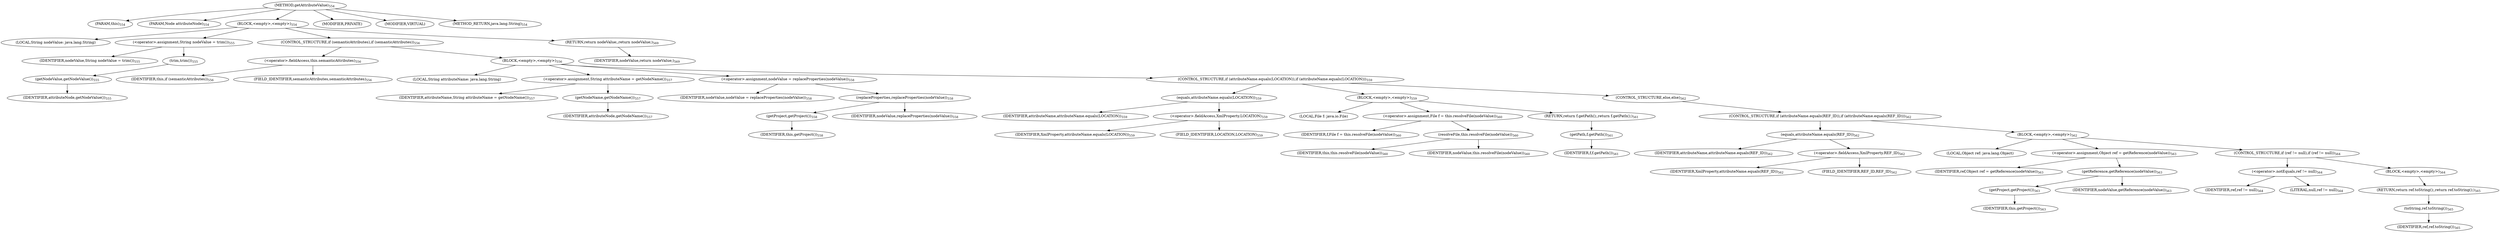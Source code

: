 digraph "getAttributeValue" {  
"943" [label = <(METHOD,getAttributeValue)<SUB>554</SUB>> ]
"36" [label = <(PARAM,this)<SUB>554</SUB>> ]
"944" [label = <(PARAM,Node attributeNode)<SUB>554</SUB>> ]
"945" [label = <(BLOCK,&lt;empty&gt;,&lt;empty&gt;)<SUB>554</SUB>> ]
"946" [label = <(LOCAL,String nodeValue: java.lang.String)> ]
"947" [label = <(&lt;operator&gt;.assignment,String nodeValue = trim())<SUB>555</SUB>> ]
"948" [label = <(IDENTIFIER,nodeValue,String nodeValue = trim())<SUB>555</SUB>> ]
"949" [label = <(trim,trim())<SUB>555</SUB>> ]
"950" [label = <(getNodeValue,getNodeValue())<SUB>555</SUB>> ]
"951" [label = <(IDENTIFIER,attributeNode,getNodeValue())<SUB>555</SUB>> ]
"952" [label = <(CONTROL_STRUCTURE,if (semanticAttributes),if (semanticAttributes))<SUB>556</SUB>> ]
"953" [label = <(&lt;operator&gt;.fieldAccess,this.semanticAttributes)<SUB>556</SUB>> ]
"954" [label = <(IDENTIFIER,this,if (semanticAttributes))<SUB>556</SUB>> ]
"955" [label = <(FIELD_IDENTIFIER,semanticAttributes,semanticAttributes)<SUB>556</SUB>> ]
"956" [label = <(BLOCK,&lt;empty&gt;,&lt;empty&gt;)<SUB>556</SUB>> ]
"957" [label = <(LOCAL,String attributeName: java.lang.String)> ]
"958" [label = <(&lt;operator&gt;.assignment,String attributeName = getNodeName())<SUB>557</SUB>> ]
"959" [label = <(IDENTIFIER,attributeName,String attributeName = getNodeName())<SUB>557</SUB>> ]
"960" [label = <(getNodeName,getNodeName())<SUB>557</SUB>> ]
"961" [label = <(IDENTIFIER,attributeNode,getNodeName())<SUB>557</SUB>> ]
"962" [label = <(&lt;operator&gt;.assignment,nodeValue = replaceProperties(nodeValue))<SUB>558</SUB>> ]
"963" [label = <(IDENTIFIER,nodeValue,nodeValue = replaceProperties(nodeValue))<SUB>558</SUB>> ]
"964" [label = <(replaceProperties,replaceProperties(nodeValue))<SUB>558</SUB>> ]
"965" [label = <(getProject,getProject())<SUB>558</SUB>> ]
"35" [label = <(IDENTIFIER,this,getProject())<SUB>558</SUB>> ]
"966" [label = <(IDENTIFIER,nodeValue,replaceProperties(nodeValue))<SUB>558</SUB>> ]
"967" [label = <(CONTROL_STRUCTURE,if (attributeName.equals(LOCATION)),if (attributeName.equals(LOCATION)))<SUB>559</SUB>> ]
"968" [label = <(equals,attributeName.equals(LOCATION))<SUB>559</SUB>> ]
"969" [label = <(IDENTIFIER,attributeName,attributeName.equals(LOCATION))<SUB>559</SUB>> ]
"970" [label = <(&lt;operator&gt;.fieldAccess,XmlProperty.LOCATION)<SUB>559</SUB>> ]
"971" [label = <(IDENTIFIER,XmlProperty,attributeName.equals(LOCATION))<SUB>559</SUB>> ]
"972" [label = <(FIELD_IDENTIFIER,LOCATION,LOCATION)<SUB>559</SUB>> ]
"973" [label = <(BLOCK,&lt;empty&gt;,&lt;empty&gt;)<SUB>559</SUB>> ]
"974" [label = <(LOCAL,File f: java.io.File)> ]
"975" [label = <(&lt;operator&gt;.assignment,File f = this.resolveFile(nodeValue))<SUB>560</SUB>> ]
"976" [label = <(IDENTIFIER,f,File f = this.resolveFile(nodeValue))<SUB>560</SUB>> ]
"977" [label = <(resolveFile,this.resolveFile(nodeValue))<SUB>560</SUB>> ]
"37" [label = <(IDENTIFIER,this,this.resolveFile(nodeValue))<SUB>560</SUB>> ]
"978" [label = <(IDENTIFIER,nodeValue,this.resolveFile(nodeValue))<SUB>560</SUB>> ]
"979" [label = <(RETURN,return f.getPath();,return f.getPath();)<SUB>561</SUB>> ]
"980" [label = <(getPath,f.getPath())<SUB>561</SUB>> ]
"981" [label = <(IDENTIFIER,f,f.getPath())<SUB>561</SUB>> ]
"982" [label = <(CONTROL_STRUCTURE,else,else)<SUB>562</SUB>> ]
"983" [label = <(CONTROL_STRUCTURE,if (attributeName.equals(REF_ID)),if (attributeName.equals(REF_ID)))<SUB>562</SUB>> ]
"984" [label = <(equals,attributeName.equals(REF_ID))<SUB>562</SUB>> ]
"985" [label = <(IDENTIFIER,attributeName,attributeName.equals(REF_ID))<SUB>562</SUB>> ]
"986" [label = <(&lt;operator&gt;.fieldAccess,XmlProperty.REF_ID)<SUB>562</SUB>> ]
"987" [label = <(IDENTIFIER,XmlProperty,attributeName.equals(REF_ID))<SUB>562</SUB>> ]
"988" [label = <(FIELD_IDENTIFIER,REF_ID,REF_ID)<SUB>562</SUB>> ]
"989" [label = <(BLOCK,&lt;empty&gt;,&lt;empty&gt;)<SUB>562</SUB>> ]
"990" [label = <(LOCAL,Object ref: java.lang.Object)> ]
"991" [label = <(&lt;operator&gt;.assignment,Object ref = getReference(nodeValue))<SUB>563</SUB>> ]
"992" [label = <(IDENTIFIER,ref,Object ref = getReference(nodeValue))<SUB>563</SUB>> ]
"993" [label = <(getReference,getReference(nodeValue))<SUB>563</SUB>> ]
"994" [label = <(getProject,getProject())<SUB>563</SUB>> ]
"38" [label = <(IDENTIFIER,this,getProject())<SUB>563</SUB>> ]
"995" [label = <(IDENTIFIER,nodeValue,getReference(nodeValue))<SUB>563</SUB>> ]
"996" [label = <(CONTROL_STRUCTURE,if (ref != null),if (ref != null))<SUB>564</SUB>> ]
"997" [label = <(&lt;operator&gt;.notEquals,ref != null)<SUB>564</SUB>> ]
"998" [label = <(IDENTIFIER,ref,ref != null)<SUB>564</SUB>> ]
"999" [label = <(LITERAL,null,ref != null)<SUB>564</SUB>> ]
"1000" [label = <(BLOCK,&lt;empty&gt;,&lt;empty&gt;)<SUB>564</SUB>> ]
"1001" [label = <(RETURN,return ref.toString();,return ref.toString();)<SUB>565</SUB>> ]
"1002" [label = <(toString,ref.toString())<SUB>565</SUB>> ]
"1003" [label = <(IDENTIFIER,ref,ref.toString())<SUB>565</SUB>> ]
"1004" [label = <(RETURN,return nodeValue;,return nodeValue;)<SUB>569</SUB>> ]
"1005" [label = <(IDENTIFIER,nodeValue,return nodeValue;)<SUB>569</SUB>> ]
"1006" [label = <(MODIFIER,PRIVATE)> ]
"1007" [label = <(MODIFIER,VIRTUAL)> ]
"1008" [label = <(METHOD_RETURN,java.lang.String)<SUB>554</SUB>> ]
  "943" -> "36" 
  "943" -> "944" 
  "943" -> "945" 
  "943" -> "1006" 
  "943" -> "1007" 
  "943" -> "1008" 
  "945" -> "946" 
  "945" -> "947" 
  "945" -> "952" 
  "945" -> "1004" 
  "947" -> "948" 
  "947" -> "949" 
  "949" -> "950" 
  "950" -> "951" 
  "952" -> "953" 
  "952" -> "956" 
  "953" -> "954" 
  "953" -> "955" 
  "956" -> "957" 
  "956" -> "958" 
  "956" -> "962" 
  "956" -> "967" 
  "958" -> "959" 
  "958" -> "960" 
  "960" -> "961" 
  "962" -> "963" 
  "962" -> "964" 
  "964" -> "965" 
  "964" -> "966" 
  "965" -> "35" 
  "967" -> "968" 
  "967" -> "973" 
  "967" -> "982" 
  "968" -> "969" 
  "968" -> "970" 
  "970" -> "971" 
  "970" -> "972" 
  "973" -> "974" 
  "973" -> "975" 
  "973" -> "979" 
  "975" -> "976" 
  "975" -> "977" 
  "977" -> "37" 
  "977" -> "978" 
  "979" -> "980" 
  "980" -> "981" 
  "982" -> "983" 
  "983" -> "984" 
  "983" -> "989" 
  "984" -> "985" 
  "984" -> "986" 
  "986" -> "987" 
  "986" -> "988" 
  "989" -> "990" 
  "989" -> "991" 
  "989" -> "996" 
  "991" -> "992" 
  "991" -> "993" 
  "993" -> "994" 
  "993" -> "995" 
  "994" -> "38" 
  "996" -> "997" 
  "996" -> "1000" 
  "997" -> "998" 
  "997" -> "999" 
  "1000" -> "1001" 
  "1001" -> "1002" 
  "1002" -> "1003" 
  "1004" -> "1005" 
}

